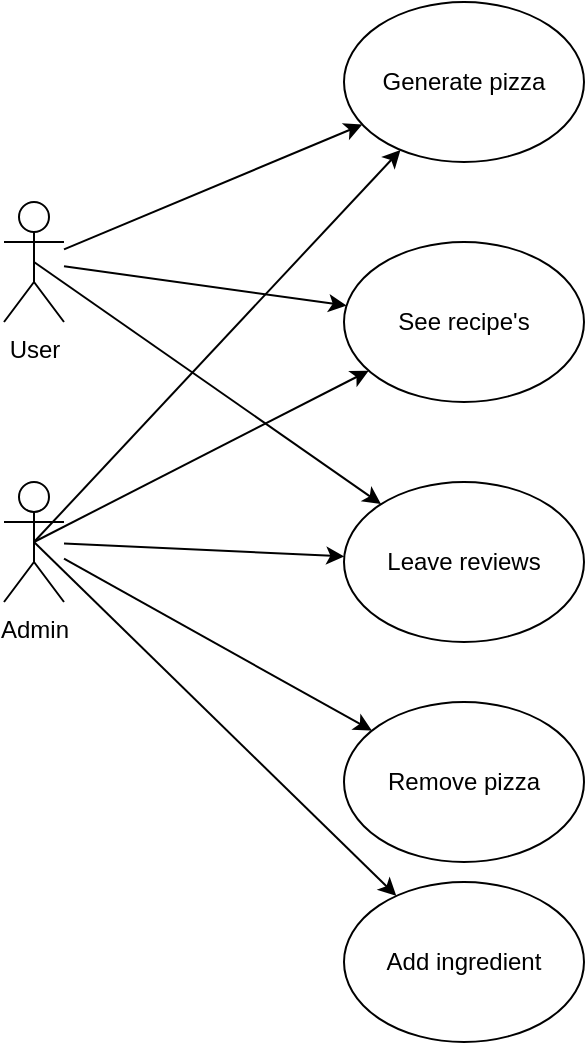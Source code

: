 <mxfile version="27.1.4">
  <diagram name="Page-1" id="eIh53QoPMJbAcDmHrCVK">
    <mxGraphModel dx="1173" dy="1185" grid="1" gridSize="10" guides="1" tooltips="1" connect="1" arrows="1" fold="1" page="1" pageScale="1" pageWidth="850" pageHeight="1100" math="0" shadow="0">
      <root>
        <mxCell id="0" />
        <mxCell id="1" parent="0" />
        <mxCell id="g3XpH-yc8CKWKUbToZdC-9" style="rounded=0;orthogonalLoop=1;jettySize=auto;html=1;" edge="1" parent="1" source="g3XpH-yc8CKWKUbToZdC-1" target="g3XpH-yc8CKWKUbToZdC-5">
          <mxGeometry relative="1" as="geometry" />
        </mxCell>
        <mxCell id="g3XpH-yc8CKWKUbToZdC-1" value="Admin" style="shape=umlActor;verticalLabelPosition=bottom;verticalAlign=top;html=1;outlineConnect=0;" vertex="1" parent="1">
          <mxGeometry x="340" y="610" width="30" height="60" as="geometry" />
        </mxCell>
        <mxCell id="g3XpH-yc8CKWKUbToZdC-2" value="&lt;div&gt;Generate pizza&lt;/div&gt;" style="ellipse;whiteSpace=wrap;html=1;" vertex="1" parent="1">
          <mxGeometry x="510" y="370" width="120" height="80" as="geometry" />
        </mxCell>
        <mxCell id="g3XpH-yc8CKWKUbToZdC-3" value="&lt;div&gt;See recipe&#39;s&lt;/div&gt;" style="ellipse;whiteSpace=wrap;html=1;" vertex="1" parent="1">
          <mxGeometry x="510" y="490" width="120" height="80" as="geometry" />
        </mxCell>
        <mxCell id="g3XpH-yc8CKWKUbToZdC-4" value="Leave reviews" style="ellipse;whiteSpace=wrap;html=1;" vertex="1" parent="1">
          <mxGeometry x="510" y="610" width="120" height="80" as="geometry" />
        </mxCell>
        <mxCell id="g3XpH-yc8CKWKUbToZdC-5" value="&lt;div&gt;Remove pizza&lt;/div&gt;" style="ellipse;whiteSpace=wrap;html=1;" vertex="1" parent="1">
          <mxGeometry x="510" y="720" width="120" height="80" as="geometry" />
        </mxCell>
        <mxCell id="g3XpH-yc8CKWKUbToZdC-6" value="User" style="shape=umlActor;verticalLabelPosition=bottom;verticalAlign=top;html=1;outlineConnect=0;" vertex="1" parent="1">
          <mxGeometry x="340" y="470" width="30" height="60" as="geometry" />
        </mxCell>
        <mxCell id="g3XpH-yc8CKWKUbToZdC-10" style="rounded=0;orthogonalLoop=1;jettySize=auto;html=1;" edge="1" parent="1" source="g3XpH-yc8CKWKUbToZdC-1" target="g3XpH-yc8CKWKUbToZdC-4">
          <mxGeometry relative="1" as="geometry">
            <mxPoint x="380" y="658" as="sourcePoint" />
            <mxPoint x="534" y="744" as="targetPoint" />
          </mxGeometry>
        </mxCell>
        <mxCell id="g3XpH-yc8CKWKUbToZdC-11" style="rounded=0;orthogonalLoop=1;jettySize=auto;html=1;exitX=0.5;exitY=0.5;exitDx=0;exitDy=0;exitPerimeter=0;" edge="1" parent="1" source="g3XpH-yc8CKWKUbToZdC-1" target="g3XpH-yc8CKWKUbToZdC-3">
          <mxGeometry relative="1" as="geometry">
            <mxPoint x="380" y="651" as="sourcePoint" />
            <mxPoint x="520" y="657" as="targetPoint" />
          </mxGeometry>
        </mxCell>
        <mxCell id="g3XpH-yc8CKWKUbToZdC-12" style="rounded=0;orthogonalLoop=1;jettySize=auto;html=1;exitX=0.5;exitY=0.5;exitDx=0;exitDy=0;exitPerimeter=0;" edge="1" parent="1" source="g3XpH-yc8CKWKUbToZdC-1" target="g3XpH-yc8CKWKUbToZdC-2">
          <mxGeometry relative="1" as="geometry">
            <mxPoint x="365" y="650" as="sourcePoint" />
            <mxPoint x="532" y="564" as="targetPoint" />
          </mxGeometry>
        </mxCell>
        <mxCell id="g3XpH-yc8CKWKUbToZdC-13" style="rounded=0;orthogonalLoop=1;jettySize=auto;html=1;" edge="1" parent="1" source="g3XpH-yc8CKWKUbToZdC-6" target="g3XpH-yc8CKWKUbToZdC-2">
          <mxGeometry relative="1" as="geometry">
            <mxPoint x="365" y="650" as="sourcePoint" />
            <mxPoint x="548" y="454" as="targetPoint" />
          </mxGeometry>
        </mxCell>
        <mxCell id="g3XpH-yc8CKWKUbToZdC-14" style="rounded=0;orthogonalLoop=1;jettySize=auto;html=1;" edge="1" parent="1" source="g3XpH-yc8CKWKUbToZdC-6" target="g3XpH-yc8CKWKUbToZdC-3">
          <mxGeometry relative="1" as="geometry">
            <mxPoint x="380" y="504" as="sourcePoint" />
            <mxPoint x="529" y="441" as="targetPoint" />
          </mxGeometry>
        </mxCell>
        <mxCell id="g3XpH-yc8CKWKUbToZdC-15" style="rounded=0;orthogonalLoop=1;jettySize=auto;html=1;exitX=0.5;exitY=0.5;exitDx=0;exitDy=0;exitPerimeter=0;" edge="1" parent="1" source="g3XpH-yc8CKWKUbToZdC-6" target="g3XpH-yc8CKWKUbToZdC-4">
          <mxGeometry relative="1" as="geometry">
            <mxPoint x="380" y="512" as="sourcePoint" />
            <mxPoint x="521" y="532" as="targetPoint" />
          </mxGeometry>
        </mxCell>
        <mxCell id="g3XpH-yc8CKWKUbToZdC-17" value="&lt;div&gt;Add ingredient&lt;/div&gt;" style="ellipse;whiteSpace=wrap;html=1;" vertex="1" parent="1">
          <mxGeometry x="510" y="810" width="120" height="80" as="geometry" />
        </mxCell>
        <mxCell id="g3XpH-yc8CKWKUbToZdC-19" style="rounded=0;orthogonalLoop=1;jettySize=auto;html=1;exitX=0.5;exitY=0.5;exitDx=0;exitDy=0;exitPerimeter=0;" edge="1" parent="1" source="g3XpH-yc8CKWKUbToZdC-1" target="g3XpH-yc8CKWKUbToZdC-17">
          <mxGeometry relative="1" as="geometry">
            <mxPoint x="380" y="658" as="sourcePoint" />
            <mxPoint x="534" y="744" as="targetPoint" />
          </mxGeometry>
        </mxCell>
      </root>
    </mxGraphModel>
  </diagram>
</mxfile>
